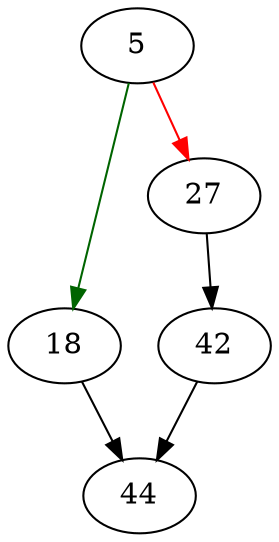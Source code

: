 strict digraph "sqlite3UpsertNew" {
	// Node definitions.
	5 [entry=true];
	18;
	27;
	44;
	42;

	// Edge definitions.
	5 -> 18 [
		color=darkgreen
		cond=true
	];
	5 -> 27 [
		color=red
		cond=false
	];
	18 -> 44;
	27 -> 42;
	42 -> 44;
}